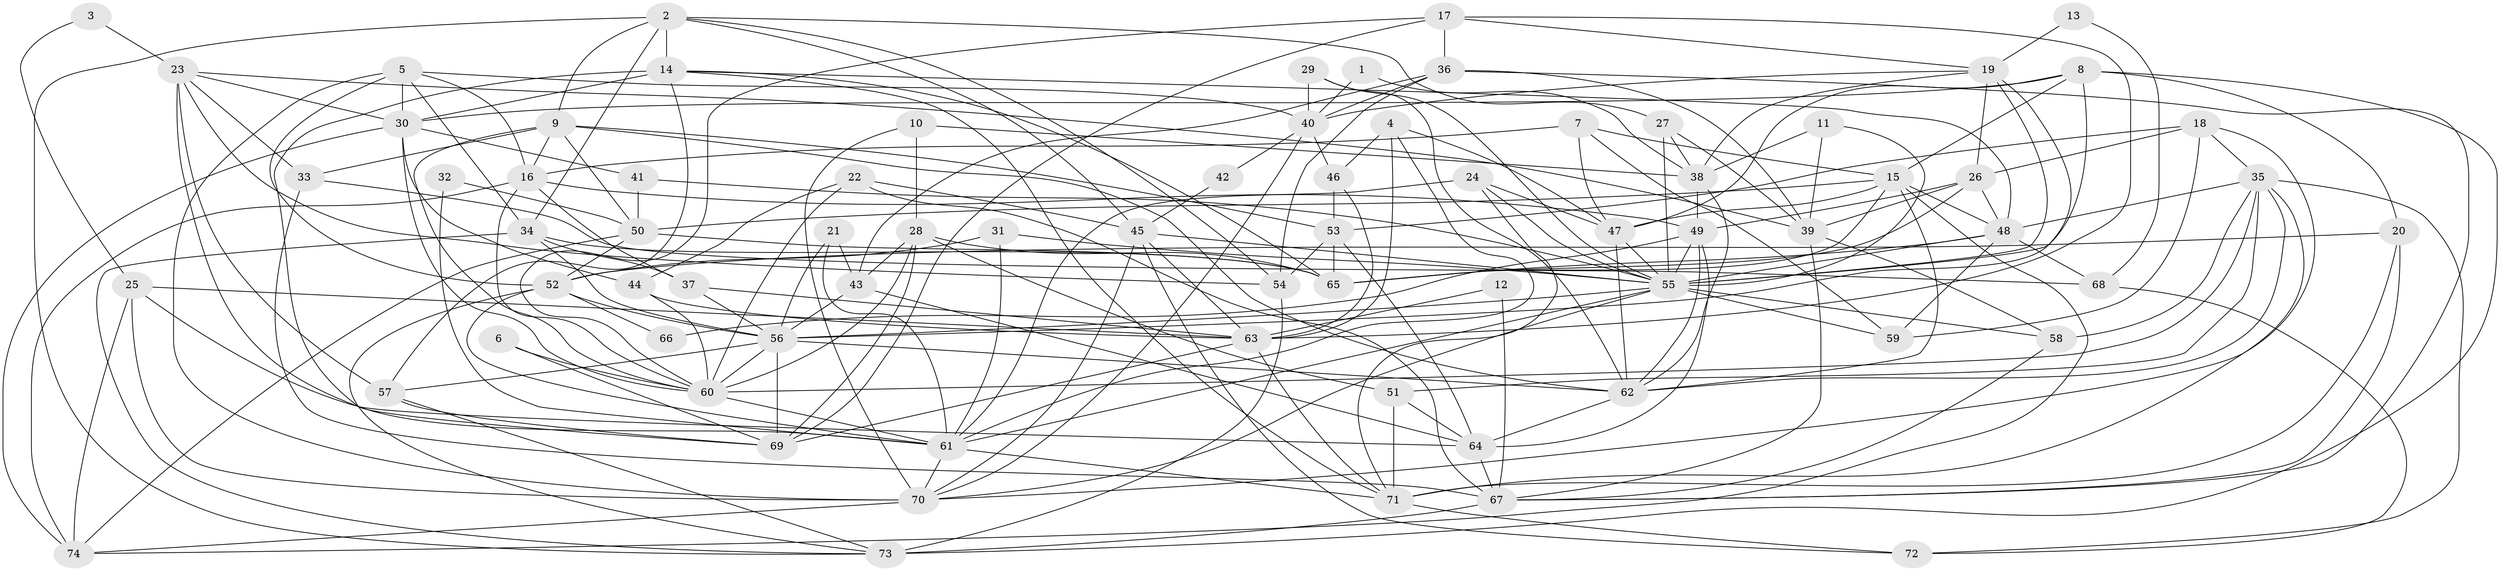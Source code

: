 // original degree distribution, {5: 0.18243243243243243, 3: 0.25, 6: 0.060810810810810814, 4: 0.2702702702702703, 7: 0.04054054054054054, 2: 0.16216216216216217, 8: 0.02702702702702703, 10: 0.006756756756756757}
// Generated by graph-tools (version 1.1) at 2025/26/03/09/25 03:26:16]
// undirected, 74 vertices, 214 edges
graph export_dot {
graph [start="1"]
  node [color=gray90,style=filled];
  1;
  2;
  3;
  4;
  5;
  6;
  7;
  8;
  9;
  10;
  11;
  12;
  13;
  14;
  15;
  16;
  17;
  18;
  19;
  20;
  21;
  22;
  23;
  24;
  25;
  26;
  27;
  28;
  29;
  30;
  31;
  32;
  33;
  34;
  35;
  36;
  37;
  38;
  39;
  40;
  41;
  42;
  43;
  44;
  45;
  46;
  47;
  48;
  49;
  50;
  51;
  52;
  53;
  54;
  55;
  56;
  57;
  58;
  59;
  60;
  61;
  62;
  63;
  64;
  65;
  66;
  67;
  68;
  69;
  70;
  71;
  72;
  73;
  74;
  1 -- 38 [weight=1.0];
  1 -- 40 [weight=2.0];
  2 -- 9 [weight=1.0];
  2 -- 14 [weight=1.0];
  2 -- 27 [weight=1.0];
  2 -- 34 [weight=1.0];
  2 -- 45 [weight=1.0];
  2 -- 54 [weight=1.0];
  2 -- 73 [weight=1.0];
  3 -- 23 [weight=1.0];
  3 -- 25 [weight=1.0];
  4 -- 46 [weight=1.0];
  4 -- 47 [weight=1.0];
  4 -- 61 [weight=1.0];
  4 -- 63 [weight=1.0];
  5 -- 16 [weight=1.0];
  5 -- 30 [weight=1.0];
  5 -- 34 [weight=1.0];
  5 -- 40 [weight=1.0];
  5 -- 52 [weight=1.0];
  5 -- 70 [weight=2.0];
  6 -- 60 [weight=1.0];
  6 -- 69 [weight=1.0];
  7 -- 15 [weight=1.0];
  7 -- 16 [weight=1.0];
  7 -- 47 [weight=1.0];
  7 -- 59 [weight=1.0];
  8 -- 15 [weight=1.0];
  8 -- 20 [weight=1.0];
  8 -- 30 [weight=1.0];
  8 -- 47 [weight=1.0];
  8 -- 55 [weight=1.0];
  8 -- 73 [weight=1.0];
  9 -- 16 [weight=1.0];
  9 -- 33 [weight=1.0];
  9 -- 50 [weight=1.0];
  9 -- 53 [weight=1.0];
  9 -- 60 [weight=1.0];
  9 -- 62 [weight=1.0];
  10 -- 28 [weight=1.0];
  10 -- 38 [weight=1.0];
  10 -- 70 [weight=1.0];
  11 -- 38 [weight=1.0];
  11 -- 39 [weight=1.0];
  11 -- 55 [weight=1.0];
  12 -- 63 [weight=1.0];
  12 -- 67 [weight=1.0];
  13 -- 19 [weight=1.0];
  13 -- 68 [weight=1.0];
  14 -- 30 [weight=1.0];
  14 -- 48 [weight=1.0];
  14 -- 57 [weight=1.0];
  14 -- 65 [weight=1.0];
  14 -- 69 [weight=1.0];
  14 -- 71 [weight=1.0];
  15 -- 47 [weight=1.0];
  15 -- 48 [weight=1.0];
  15 -- 50 [weight=1.0];
  15 -- 62 [weight=1.0];
  15 -- 65 [weight=1.0];
  15 -- 74 [weight=1.0];
  16 -- 37 [weight=1.0];
  16 -- 49 [weight=1.0];
  16 -- 60 [weight=1.0];
  16 -- 74 [weight=1.0];
  17 -- 19 [weight=1.0];
  17 -- 36 [weight=1.0];
  17 -- 60 [weight=1.0];
  17 -- 63 [weight=1.0];
  17 -- 69 [weight=1.0];
  18 -- 26 [weight=1.0];
  18 -- 35 [weight=1.0];
  18 -- 53 [weight=1.0];
  18 -- 59 [weight=1.0];
  18 -- 70 [weight=1.0];
  19 -- 26 [weight=1.0];
  19 -- 38 [weight=1.0];
  19 -- 40 [weight=1.0];
  19 -- 55 [weight=1.0];
  19 -- 56 [weight=1.0];
  20 -- 52 [weight=1.0];
  20 -- 67 [weight=1.0];
  20 -- 71 [weight=1.0];
  21 -- 43 [weight=1.0];
  21 -- 56 [weight=1.0];
  21 -- 61 [weight=1.0];
  22 -- 44 [weight=1.0];
  22 -- 45 [weight=1.0];
  22 -- 60 [weight=1.0];
  22 -- 67 [weight=1.0];
  23 -- 30 [weight=1.0];
  23 -- 33 [weight=1.0];
  23 -- 39 [weight=1.0];
  23 -- 54 [weight=1.0];
  23 -- 57 [weight=1.0];
  23 -- 61 [weight=1.0];
  24 -- 47 [weight=1.0];
  24 -- 55 [weight=1.0];
  24 -- 61 [weight=1.0];
  24 -- 71 [weight=1.0];
  25 -- 63 [weight=1.0];
  25 -- 64 [weight=1.0];
  25 -- 70 [weight=1.0];
  25 -- 74 [weight=1.0];
  26 -- 39 [weight=1.0];
  26 -- 48 [weight=1.0];
  26 -- 49 [weight=1.0];
  26 -- 65 [weight=1.0];
  27 -- 38 [weight=1.0];
  27 -- 39 [weight=1.0];
  27 -- 55 [weight=1.0];
  28 -- 43 [weight=1.0];
  28 -- 51 [weight=1.0];
  28 -- 60 [weight=1.0];
  28 -- 65 [weight=1.0];
  28 -- 69 [weight=1.0];
  29 -- 40 [weight=1.0];
  29 -- 55 [weight=1.0];
  29 -- 62 [weight=1.0];
  30 -- 41 [weight=1.0];
  30 -- 44 [weight=1.0];
  30 -- 60 [weight=1.0];
  30 -- 74 [weight=1.0];
  31 -- 52 [weight=1.0];
  31 -- 55 [weight=1.0];
  31 -- 61 [weight=1.0];
  32 -- 50 [weight=1.0];
  32 -- 61 [weight=1.0];
  33 -- 67 [weight=1.0];
  33 -- 68 [weight=1.0];
  34 -- 37 [weight=1.0];
  34 -- 56 [weight=1.0];
  34 -- 65 [weight=1.0];
  34 -- 73 [weight=1.0];
  35 -- 48 [weight=1.0];
  35 -- 51 [weight=1.0];
  35 -- 58 [weight=1.0];
  35 -- 60 [weight=1.0];
  35 -- 62 [weight=1.0];
  35 -- 71 [weight=1.0];
  35 -- 72 [weight=1.0];
  36 -- 39 [weight=1.0];
  36 -- 40 [weight=1.0];
  36 -- 43 [weight=1.0];
  36 -- 54 [weight=1.0];
  36 -- 67 [weight=1.0];
  37 -- 56 [weight=1.0];
  37 -- 63 [weight=1.0];
  38 -- 49 [weight=1.0];
  38 -- 62 [weight=1.0];
  39 -- 58 [weight=1.0];
  39 -- 67 [weight=1.0];
  40 -- 42 [weight=2.0];
  40 -- 46 [weight=1.0];
  40 -- 70 [weight=1.0];
  41 -- 50 [weight=1.0];
  41 -- 55 [weight=1.0];
  42 -- 45 [weight=1.0];
  43 -- 56 [weight=1.0];
  43 -- 64 [weight=1.0];
  44 -- 60 [weight=1.0];
  44 -- 63 [weight=1.0];
  45 -- 55 [weight=1.0];
  45 -- 63 [weight=1.0];
  45 -- 70 [weight=1.0];
  45 -- 72 [weight=1.0];
  46 -- 53 [weight=1.0];
  46 -- 63 [weight=1.0];
  47 -- 55 [weight=1.0];
  47 -- 62 [weight=1.0];
  48 -- 55 [weight=1.0];
  48 -- 59 [weight=1.0];
  48 -- 65 [weight=1.0];
  48 -- 68 [weight=1.0];
  49 -- 55 [weight=1.0];
  49 -- 62 [weight=1.0];
  49 -- 64 [weight=1.0];
  49 -- 66 [weight=1.0];
  50 -- 52 [weight=1.0];
  50 -- 65 [weight=1.0];
  50 -- 74 [weight=1.0];
  51 -- 64 [weight=1.0];
  51 -- 71 [weight=2.0];
  52 -- 56 [weight=1.0];
  52 -- 61 [weight=2.0];
  52 -- 66 [weight=1.0];
  52 -- 73 [weight=1.0];
  53 -- 54 [weight=1.0];
  53 -- 64 [weight=1.0];
  53 -- 65 [weight=1.0];
  54 -- 73 [weight=1.0];
  55 -- 56 [weight=1.0];
  55 -- 58 [weight=1.0];
  55 -- 59 [weight=1.0];
  55 -- 61 [weight=1.0];
  55 -- 70 [weight=1.0];
  56 -- 57 [weight=1.0];
  56 -- 60 [weight=1.0];
  56 -- 62 [weight=1.0];
  56 -- 69 [weight=1.0];
  57 -- 69 [weight=1.0];
  57 -- 73 [weight=1.0];
  58 -- 67 [weight=1.0];
  60 -- 61 [weight=1.0];
  61 -- 70 [weight=1.0];
  61 -- 71 [weight=1.0];
  62 -- 64 [weight=1.0];
  63 -- 69 [weight=1.0];
  63 -- 71 [weight=1.0];
  64 -- 67 [weight=1.0];
  67 -- 73 [weight=2.0];
  68 -- 72 [weight=1.0];
  70 -- 74 [weight=1.0];
  71 -- 72 [weight=1.0];
}
